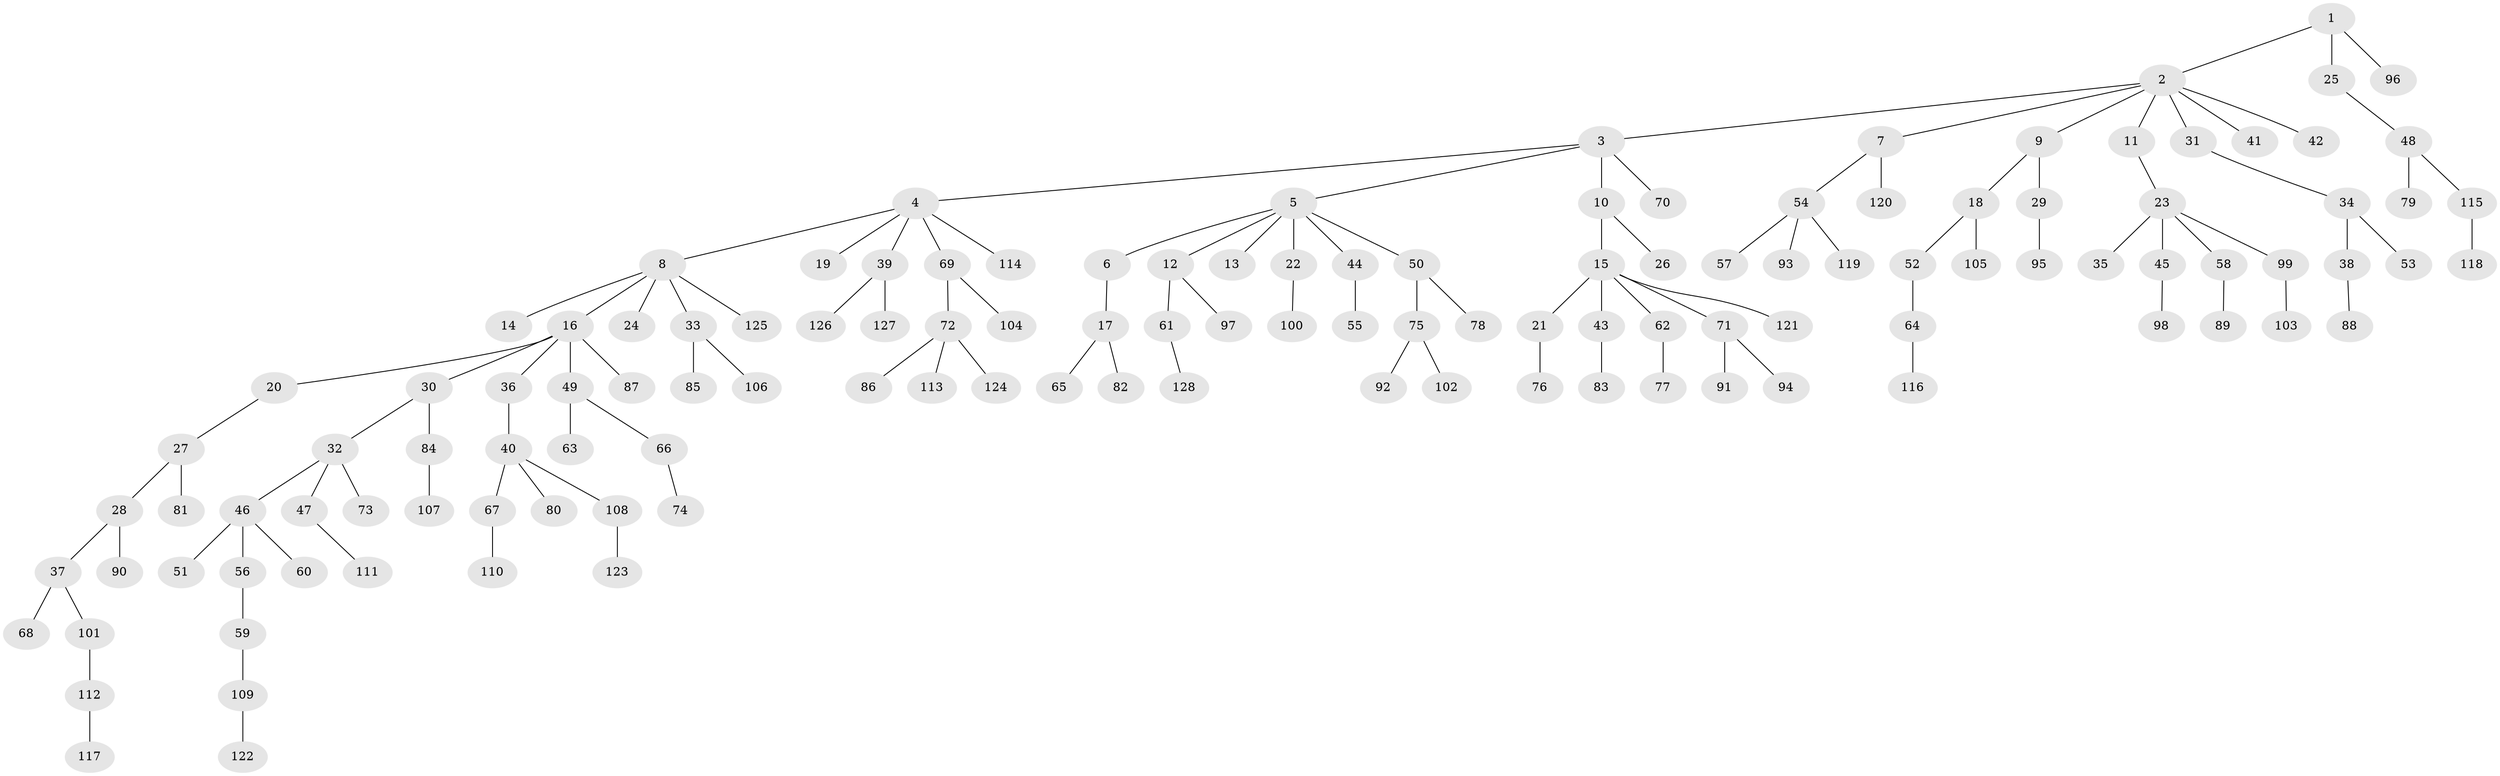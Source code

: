// Generated by graph-tools (version 1.1) at 2025/15/03/09/25 04:15:22]
// undirected, 128 vertices, 127 edges
graph export_dot {
graph [start="1"]
  node [color=gray90,style=filled];
  1;
  2;
  3;
  4;
  5;
  6;
  7;
  8;
  9;
  10;
  11;
  12;
  13;
  14;
  15;
  16;
  17;
  18;
  19;
  20;
  21;
  22;
  23;
  24;
  25;
  26;
  27;
  28;
  29;
  30;
  31;
  32;
  33;
  34;
  35;
  36;
  37;
  38;
  39;
  40;
  41;
  42;
  43;
  44;
  45;
  46;
  47;
  48;
  49;
  50;
  51;
  52;
  53;
  54;
  55;
  56;
  57;
  58;
  59;
  60;
  61;
  62;
  63;
  64;
  65;
  66;
  67;
  68;
  69;
  70;
  71;
  72;
  73;
  74;
  75;
  76;
  77;
  78;
  79;
  80;
  81;
  82;
  83;
  84;
  85;
  86;
  87;
  88;
  89;
  90;
  91;
  92;
  93;
  94;
  95;
  96;
  97;
  98;
  99;
  100;
  101;
  102;
  103;
  104;
  105;
  106;
  107;
  108;
  109;
  110;
  111;
  112;
  113;
  114;
  115;
  116;
  117;
  118;
  119;
  120;
  121;
  122;
  123;
  124;
  125;
  126;
  127;
  128;
  1 -- 2;
  1 -- 25;
  1 -- 96;
  2 -- 3;
  2 -- 7;
  2 -- 9;
  2 -- 11;
  2 -- 31;
  2 -- 41;
  2 -- 42;
  3 -- 4;
  3 -- 5;
  3 -- 10;
  3 -- 70;
  4 -- 8;
  4 -- 19;
  4 -- 39;
  4 -- 69;
  4 -- 114;
  5 -- 6;
  5 -- 12;
  5 -- 13;
  5 -- 22;
  5 -- 44;
  5 -- 50;
  6 -- 17;
  7 -- 54;
  7 -- 120;
  8 -- 14;
  8 -- 16;
  8 -- 24;
  8 -- 33;
  8 -- 125;
  9 -- 18;
  9 -- 29;
  10 -- 15;
  10 -- 26;
  11 -- 23;
  12 -- 61;
  12 -- 97;
  15 -- 21;
  15 -- 43;
  15 -- 62;
  15 -- 71;
  15 -- 121;
  16 -- 20;
  16 -- 30;
  16 -- 36;
  16 -- 49;
  16 -- 87;
  17 -- 65;
  17 -- 82;
  18 -- 52;
  18 -- 105;
  20 -- 27;
  21 -- 76;
  22 -- 100;
  23 -- 35;
  23 -- 45;
  23 -- 58;
  23 -- 99;
  25 -- 48;
  27 -- 28;
  27 -- 81;
  28 -- 37;
  28 -- 90;
  29 -- 95;
  30 -- 32;
  30 -- 84;
  31 -- 34;
  32 -- 46;
  32 -- 47;
  32 -- 73;
  33 -- 85;
  33 -- 106;
  34 -- 38;
  34 -- 53;
  36 -- 40;
  37 -- 68;
  37 -- 101;
  38 -- 88;
  39 -- 126;
  39 -- 127;
  40 -- 67;
  40 -- 80;
  40 -- 108;
  43 -- 83;
  44 -- 55;
  45 -- 98;
  46 -- 51;
  46 -- 56;
  46 -- 60;
  47 -- 111;
  48 -- 79;
  48 -- 115;
  49 -- 63;
  49 -- 66;
  50 -- 75;
  50 -- 78;
  52 -- 64;
  54 -- 57;
  54 -- 93;
  54 -- 119;
  56 -- 59;
  58 -- 89;
  59 -- 109;
  61 -- 128;
  62 -- 77;
  64 -- 116;
  66 -- 74;
  67 -- 110;
  69 -- 72;
  69 -- 104;
  71 -- 91;
  71 -- 94;
  72 -- 86;
  72 -- 113;
  72 -- 124;
  75 -- 92;
  75 -- 102;
  84 -- 107;
  99 -- 103;
  101 -- 112;
  108 -- 123;
  109 -- 122;
  112 -- 117;
  115 -- 118;
}
